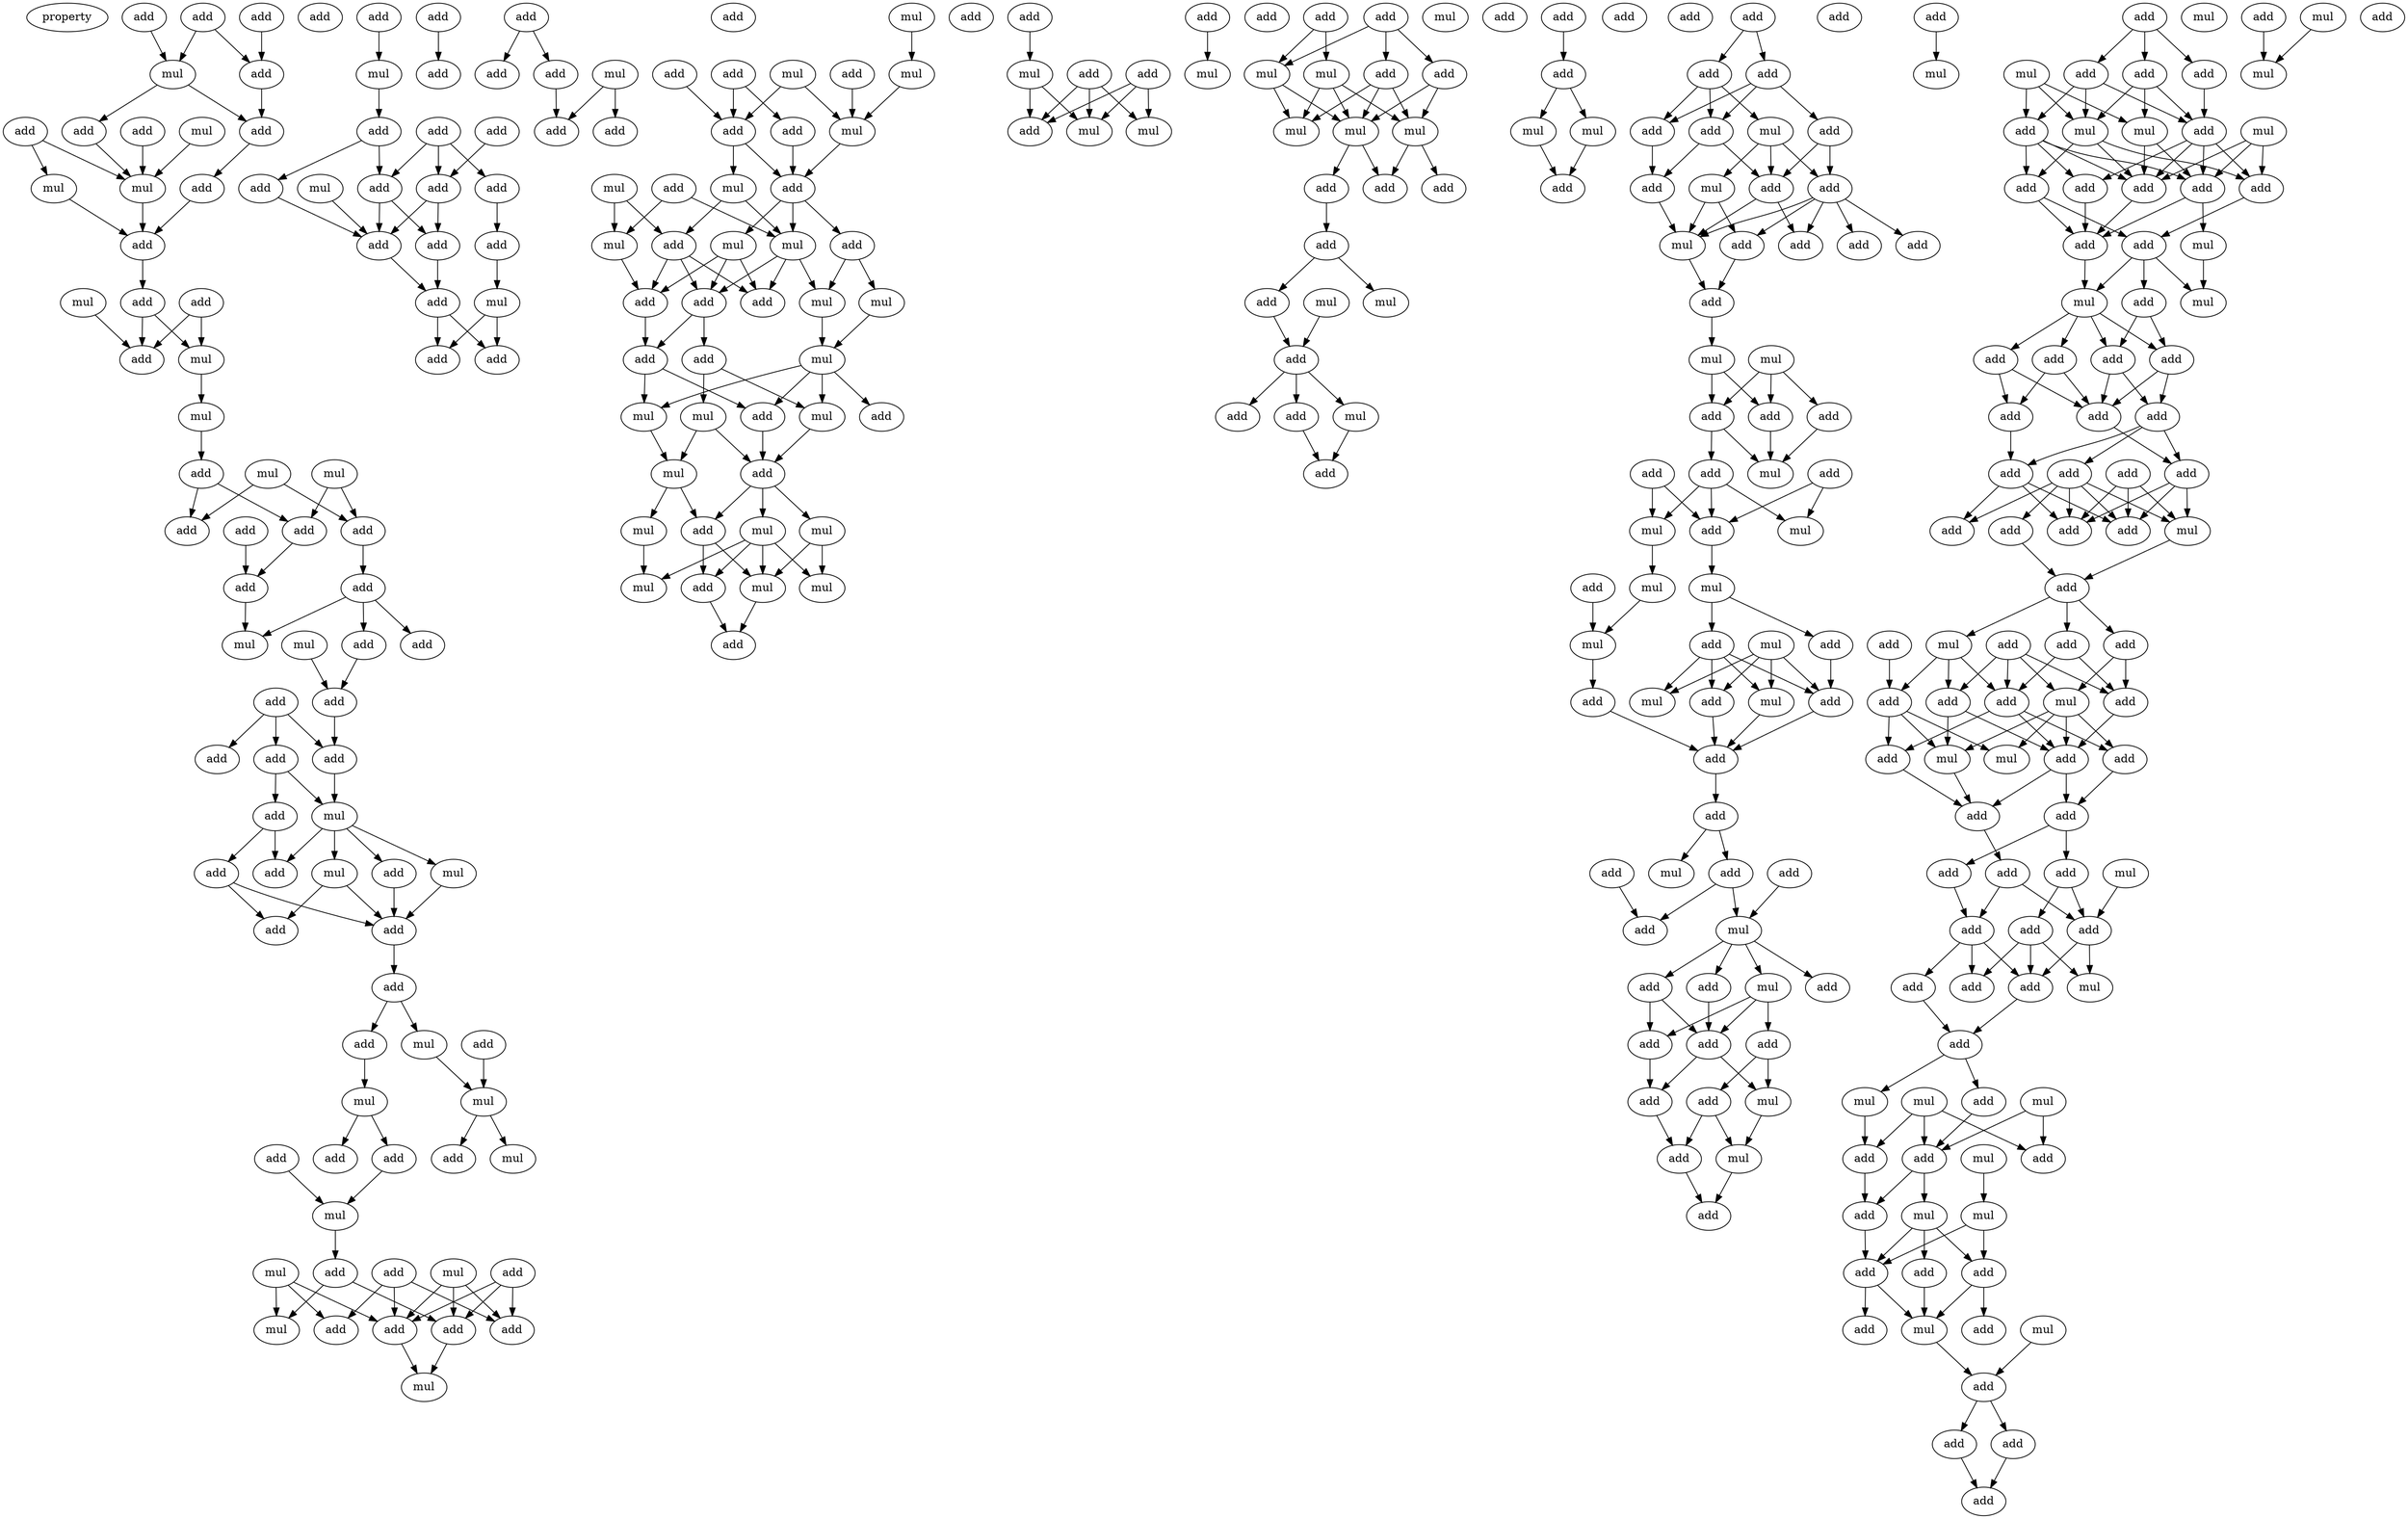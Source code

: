 digraph {
    node [fontcolor=black]
    property [mul=2,lf=1.6]
    0 [ label = add ];
    1 [ label = add ];
    2 [ label = add ];
    3 [ label = add ];
    4 [ label = mul ];
    5 [ label = add ];
    6 [ label = add ];
    7 [ label = add ];
    8 [ label = mul ];
    9 [ label = add ];
    10 [ label = add ];
    11 [ label = mul ];
    12 [ label = add ];
    13 [ label = mul ];
    14 [ label = add ];
    15 [ label = mul ];
    16 [ label = add ];
    17 [ label = add ];
    18 [ label = add ];
    19 [ label = mul ];
    20 [ label = mul ];
    21 [ label = mul ];
    22 [ label = mul ];
    23 [ label = add ];
    24 [ label = add ];
    25 [ label = add ];
    26 [ label = add ];
    27 [ label = add ];
    28 [ label = add ];
    29 [ label = add ];
    30 [ label = mul ];
    31 [ label = mul ];
    32 [ label = add ];
    33 [ label = add ];
    34 [ label = add ];
    35 [ label = add ];
    36 [ label = add ];
    37 [ label = add ];
    38 [ label = add ];
    39 [ label = add ];
    40 [ label = mul ];
    41 [ label = add ];
    42 [ label = mul ];
    43 [ label = add ];
    44 [ label = mul ];
    45 [ label = add ];
    46 [ label = add ];
    47 [ label = add ];
    48 [ label = add ];
    49 [ label = add ];
    50 [ label = add ];
    51 [ label = mul ];
    52 [ label = mul ];
    53 [ label = mul ];
    54 [ label = add ];
    55 [ label = mul ];
    56 [ label = add ];
    57 [ label = add ];
    58 [ label = add ];
    59 [ label = mul ];
    60 [ label = mul ];
    61 [ label = add ];
    62 [ label = add ];
    63 [ label = add ];
    64 [ label = mul ];
    65 [ label = mul ];
    66 [ label = add ];
    67 [ label = add ];
    68 [ label = add ];
    69 [ label = add ];
    70 [ label = mul ];
    71 [ label = add ];
    72 [ label = add ];
    73 [ label = add ];
    74 [ label = mul ];
    75 [ label = add ];
    76 [ label = add ];
    77 [ label = add ];
    78 [ label = add ];
    79 [ label = add ];
    80 [ label = mul ];
    81 [ label = add ];
    82 [ label = add ];
    83 [ label = add ];
    84 [ label = add ];
    85 [ label = add ];
    86 [ label = mul ];
    87 [ label = add ];
    88 [ label = add ];
    89 [ label = add ];
    90 [ label = add ];
    91 [ label = add ];
    92 [ label = mul ];
    93 [ label = add ];
    94 [ label = add ];
    95 [ label = add ];
    96 [ label = add ];
    97 [ label = mul ];
    98 [ label = add ];
    99 [ label = mul ];
    100 [ label = add ];
    101 [ label = mul ];
    102 [ label = add ];
    103 [ label = add ];
    104 [ label = add ];
    105 [ label = add ];
    106 [ label = mul ];
    107 [ label = add ];
    108 [ label = mul ];
    109 [ label = mul ];
    110 [ label = add ];
    111 [ label = mul ];
    112 [ label = mul ];
    113 [ label = mul ];
    114 [ label = add ];
    115 [ label = add ];
    116 [ label = mul ];
    117 [ label = add ];
    118 [ label = add ];
    119 [ label = add ];
    120 [ label = mul ];
    121 [ label = add ];
    122 [ label = add ];
    123 [ label = mul ];
    124 [ label = add ];
    125 [ label = mul ];
    126 [ label = mul ];
    127 [ label = mul ];
    128 [ label = add ];
    129 [ label = mul ];
    130 [ label = add ];
    131 [ label = mul ];
    132 [ label = add ];
    133 [ label = mul ];
    134 [ label = mul ];
    135 [ label = mul ];
    136 [ label = mul ];
    137 [ label = add ];
    138 [ label = mul ];
    139 [ label = add ];
    140 [ label = add ];
    141 [ label = mul ];
    142 [ label = add ];
    143 [ label = add ];
    144 [ label = mul ];
    145 [ label = mul ];
    146 [ label = add ];
    147 [ label = add ];
    148 [ label = mul ];
    149 [ label = add ];
    150 [ label = add ];
    151 [ label = add ];
    152 [ label = mul ];
    153 [ label = add ];
    154 [ label = add ];
    155 [ label = mul ];
    156 [ label = mul ];
    157 [ label = mul ];
    158 [ label = mul ];
    159 [ label = add ];
    160 [ label = mul ];
    161 [ label = add ];
    162 [ label = add ];
    163 [ label = add ];
    164 [ label = add ];
    165 [ label = add ];
    166 [ label = mul ];
    167 [ label = mul ];
    168 [ label = add ];
    169 [ label = add ];
    170 [ label = mul ];
    171 [ label = add ];
    172 [ label = add ];
    173 [ label = add ];
    174 [ label = add ];
    175 [ label = mul ];
    176 [ label = add ];
    177 [ label = mul ];
    178 [ label = add ];
    179 [ label = add ];
    180 [ label = add ];
    181 [ label = add ];
    182 [ label = add ];
    183 [ label = add ];
    184 [ label = add ];
    185 [ label = add ];
    186 [ label = mul ];
    187 [ label = add ];
    188 [ label = mul ];
    189 [ label = add ];
    190 [ label = add ];
    191 [ label = mul ];
    192 [ label = add ];
    193 [ label = add ];
    194 [ label = add ];
    195 [ label = add ];
    196 [ label = add ];
    197 [ label = mul ];
    198 [ label = mul ];
    199 [ label = add ];
    200 [ label = add ];
    201 [ label = add ];
    202 [ label = add ];
    203 [ label = mul ];
    204 [ label = add ];
    205 [ label = add ];
    206 [ label = mul ];
    207 [ label = add ];
    208 [ label = mul ];
    209 [ label = add ];
    210 [ label = mul ];
    211 [ label = mul ];
    212 [ label = mul ];
    213 [ label = add ];
    214 [ label = mul ];
    215 [ label = add ];
    216 [ label = add ];
    217 [ label = mul ];
    218 [ label = mul ];
    219 [ label = add ];
    220 [ label = add ];
    221 [ label = add ];
    222 [ label = add ];
    223 [ label = add ];
    224 [ label = mul ];
    225 [ label = add ];
    226 [ label = add ];
    227 [ label = add ];
    228 [ label = mul ];
    229 [ label = add ];
    230 [ label = add ];
    231 [ label = add ];
    232 [ label = mul ];
    233 [ label = add ];
    234 [ label = add ];
    235 [ label = add ];
    236 [ label = add ];
    237 [ label = mul ];
    238 [ label = add ];
    239 [ label = add ];
    240 [ label = mul ];
    241 [ label = add ];
    242 [ label = add ];
    243 [ label = add ];
    244 [ label = mul ];
    245 [ label = add ];
    246 [ label = add ];
    247 [ label = add ];
    248 [ label = mul ];
    249 [ label = add ];
    250 [ label = mul ];
    251 [ label = mul ];
    252 [ label = mul ];
    253 [ label = add ];
    254 [ label = mul ];
    255 [ label = add ];
    256 [ label = add ];
    257 [ label = add ];
    258 [ label = add ];
    259 [ label = add ];
    260 [ label = add ];
    261 [ label = add ];
    262 [ label = add ];
    263 [ label = mul ];
    264 [ label = mul ];
    265 [ label = mul ];
    266 [ label = add ];
    267 [ label = add ];
    268 [ label = add ];
    269 [ label = add ];
    270 [ label = add ];
    271 [ label = add ];
    272 [ label = add ];
    273 [ label = add ];
    274 [ label = add ];
    275 [ label = add ];
    276 [ label = add ];
    277 [ label = add ];
    278 [ label = add ];
    279 [ label = add ];
    280 [ label = add ];
    281 [ label = mul ];
    282 [ label = add ];
    283 [ label = add ];
    284 [ label = mul ];
    285 [ label = add ];
    286 [ label = add ];
    287 [ label = add ];
    288 [ label = add ];
    289 [ label = mul ];
    290 [ label = add ];
    291 [ label = add ];
    292 [ label = add ];
    293 [ label = add ];
    294 [ label = add ];
    295 [ label = add ];
    296 [ label = mul ];
    297 [ label = mul ];
    298 [ label = add ];
    299 [ label = add ];
    300 [ label = add ];
    301 [ label = add ];
    302 [ label = mul ];
    303 [ label = add ];
    304 [ label = add ];
    305 [ label = add ];
    306 [ label = add ];
    307 [ label = add ];
    308 [ label = add ];
    309 [ label = add ];
    310 [ label = mul ];
    311 [ label = add ];
    312 [ label = add ];
    313 [ label = mul ];
    314 [ label = mul ];
    315 [ label = add ];
    316 [ label = mul ];
    317 [ label = add ];
    318 [ label = add ];
    319 [ label = mul ];
    320 [ label = add ];
    321 [ label = mul ];
    322 [ label = add ];
    323 [ label = mul ];
    324 [ label = add ];
    325 [ label = add ];
    326 [ label = add ];
    327 [ label = add ];
    328 [ label = add ];
    329 [ label = mul ];
    330 [ label = mul ];
    331 [ label = add ];
    332 [ label = add ];
    333 [ label = add ];
    334 [ label = add ];
    335 [ label = add ];
    336 [ label = mul ];
    337 [ label = add ];
    338 [ label = mul ];
    0 -> 4 [ name = 0 ];
    1 -> 4 [ name = 1 ];
    1 -> 5 [ name = 2 ];
    3 -> 5 [ name = 3 ];
    4 -> 6 [ name = 4 ];
    4 -> 10 [ name = 5 ];
    5 -> 10 [ name = 6 ];
    6 -> 13 [ name = 7 ];
    7 -> 13 [ name = 8 ];
    8 -> 13 [ name = 9 ];
    9 -> 11 [ name = 10 ];
    9 -> 13 [ name = 11 ];
    10 -> 12 [ name = 12 ];
    11 -> 14 [ name = 13 ];
    12 -> 14 [ name = 14 ];
    13 -> 14 [ name = 15 ];
    14 -> 17 [ name = 16 ];
    15 -> 18 [ name = 17 ];
    16 -> 18 [ name = 18 ];
    16 -> 19 [ name = 19 ];
    17 -> 18 [ name = 20 ];
    17 -> 19 [ name = 21 ];
    19 -> 20 [ name = 22 ];
    20 -> 23 [ name = 23 ];
    21 -> 24 [ name = 24 ];
    21 -> 26 [ name = 25 ];
    22 -> 26 [ name = 26 ];
    22 -> 27 [ name = 27 ];
    23 -> 24 [ name = 28 ];
    23 -> 27 [ name = 29 ];
    25 -> 28 [ name = 30 ];
    26 -> 29 [ name = 31 ];
    27 -> 28 [ name = 32 ];
    28 -> 30 [ name = 33 ];
    29 -> 30 [ name = 34 ];
    29 -> 32 [ name = 35 ];
    29 -> 33 [ name = 36 ];
    31 -> 34 [ name = 37 ];
    32 -> 34 [ name = 38 ];
    34 -> 36 [ name = 39 ];
    35 -> 36 [ name = 40 ];
    35 -> 37 [ name = 41 ];
    35 -> 38 [ name = 42 ];
    36 -> 40 [ name = 43 ];
    37 -> 39 [ name = 44 ];
    37 -> 40 [ name = 45 ];
    39 -> 41 [ name = 46 ];
    39 -> 43 [ name = 47 ];
    40 -> 42 [ name = 48 ];
    40 -> 43 [ name = 49 ];
    40 -> 44 [ name = 50 ];
    40 -> 45 [ name = 51 ];
    41 -> 46 [ name = 52 ];
    41 -> 47 [ name = 53 ];
    42 -> 46 [ name = 54 ];
    42 -> 47 [ name = 55 ];
    44 -> 46 [ name = 56 ];
    45 -> 46 [ name = 57 ];
    46 -> 48 [ name = 58 ];
    48 -> 50 [ name = 59 ];
    48 -> 51 [ name = 60 ];
    49 -> 52 [ name = 61 ];
    50 -> 53 [ name = 62 ];
    51 -> 52 [ name = 63 ];
    52 -> 55 [ name = 64 ];
    52 -> 58 [ name = 65 ];
    53 -> 54 [ name = 66 ];
    53 -> 57 [ name = 67 ];
    56 -> 59 [ name = 68 ];
    57 -> 59 [ name = 69 ];
    59 -> 61 [ name = 70 ];
    60 -> 65 [ name = 71 ];
    60 -> 68 [ name = 72 ];
    60 -> 69 [ name = 73 ];
    61 -> 65 [ name = 74 ];
    61 -> 66 [ name = 75 ];
    62 -> 67 [ name = 76 ];
    62 -> 68 [ name = 77 ];
    62 -> 69 [ name = 78 ];
    63 -> 66 [ name = 79 ];
    63 -> 67 [ name = 80 ];
    63 -> 68 [ name = 81 ];
    64 -> 66 [ name = 82 ];
    64 -> 67 [ name = 83 ];
    64 -> 68 [ name = 84 ];
    66 -> 70 [ name = 85 ];
    68 -> 70 [ name = 86 ];
    71 -> 74 [ name = 87 ];
    72 -> 73 [ name = 88 ];
    74 -> 75 [ name = 89 ];
    75 -> 79 [ name = 90 ];
    75 -> 81 [ name = 91 ];
    76 -> 78 [ name = 92 ];
    77 -> 78 [ name = 93 ];
    77 -> 81 [ name = 94 ];
    77 -> 82 [ name = 95 ];
    78 -> 83 [ name = 96 ];
    78 -> 84 [ name = 97 ];
    79 -> 83 [ name = 98 ];
    80 -> 83 [ name = 99 ];
    81 -> 83 [ name = 100 ];
    81 -> 84 [ name = 101 ];
    82 -> 85 [ name = 102 ];
    83 -> 87 [ name = 103 ];
    84 -> 87 [ name = 104 ];
    85 -> 86 [ name = 105 ];
    86 -> 88 [ name = 106 ];
    86 -> 89 [ name = 107 ];
    87 -> 88 [ name = 108 ];
    87 -> 89 [ name = 109 ];
    90 -> 91 [ name = 110 ];
    90 -> 93 [ name = 111 ];
    92 -> 95 [ name = 112 ];
    92 -> 96 [ name = 113 ];
    93 -> 95 [ name = 114 ];
    97 -> 101 [ name = 115 ];
    98 -> 106 [ name = 116 ];
    99 -> 104 [ name = 117 ];
    99 -> 106 [ name = 118 ];
    100 -> 104 [ name = 119 ];
    100 -> 105 [ name = 120 ];
    101 -> 106 [ name = 121 ];
    102 -> 104 [ name = 122 ];
    104 -> 109 [ name = 123 ];
    104 -> 110 [ name = 124 ];
    105 -> 110 [ name = 125 ];
    106 -> 110 [ name = 126 ];
    107 -> 112 [ name = 127 ];
    107 -> 113 [ name = 128 ];
    108 -> 113 [ name = 129 ];
    108 -> 114 [ name = 130 ];
    109 -> 112 [ name = 131 ];
    109 -> 114 [ name = 132 ];
    110 -> 111 [ name = 133 ];
    110 -> 112 [ name = 134 ];
    110 -> 115 [ name = 135 ];
    111 -> 117 [ name = 136 ];
    111 -> 118 [ name = 137 ];
    111 -> 119 [ name = 138 ];
    112 -> 117 [ name = 139 ];
    112 -> 119 [ name = 140 ];
    112 -> 120 [ name = 141 ];
    113 -> 118 [ name = 142 ];
    114 -> 117 [ name = 143 ];
    114 -> 118 [ name = 144 ];
    114 -> 119 [ name = 145 ];
    115 -> 116 [ name = 146 ];
    115 -> 120 [ name = 147 ];
    116 -> 123 [ name = 148 ];
    117 -> 121 [ name = 149 ];
    117 -> 122 [ name = 150 ];
    118 -> 121 [ name = 151 ];
    120 -> 123 [ name = 152 ];
    121 -> 127 [ name = 153 ];
    121 -> 128 [ name = 154 ];
    122 -> 125 [ name = 155 ];
    122 -> 126 [ name = 156 ];
    123 -> 124 [ name = 157 ];
    123 -> 125 [ name = 158 ];
    123 -> 127 [ name = 159 ];
    123 -> 128 [ name = 160 ];
    125 -> 130 [ name = 161 ];
    126 -> 129 [ name = 162 ];
    126 -> 130 [ name = 163 ];
    127 -> 129 [ name = 164 ];
    128 -> 130 [ name = 165 ];
    129 -> 131 [ name = 166 ];
    129 -> 132 [ name = 167 ];
    130 -> 132 [ name = 168 ];
    130 -> 133 [ name = 169 ];
    130 -> 134 [ name = 170 ];
    131 -> 138 [ name = 171 ];
    132 -> 136 [ name = 172 ];
    132 -> 137 [ name = 173 ];
    133 -> 135 [ name = 174 ];
    133 -> 136 [ name = 175 ];
    134 -> 135 [ name = 176 ];
    134 -> 136 [ name = 177 ];
    134 -> 137 [ name = 178 ];
    134 -> 138 [ name = 179 ];
    136 -> 139 [ name = 180 ];
    137 -> 139 [ name = 181 ];
    140 -> 141 [ name = 182 ];
    141 -> 145 [ name = 183 ];
    141 -> 147 [ name = 184 ];
    142 -> 144 [ name = 185 ];
    142 -> 145 [ name = 186 ];
    142 -> 147 [ name = 187 ];
    143 -> 144 [ name = 188 ];
    143 -> 145 [ name = 189 ];
    143 -> 147 [ name = 190 ];
    146 -> 148 [ name = 191 ];
    150 -> 152 [ name = 192 ];
    150 -> 155 [ name = 193 ];
    151 -> 153 [ name = 194 ];
    151 -> 154 [ name = 195 ];
    151 -> 155 [ name = 196 ];
    152 -> 156 [ name = 197 ];
    152 -> 157 [ name = 198 ];
    152 -> 158 [ name = 199 ];
    153 -> 156 [ name = 200 ];
    153 -> 157 [ name = 201 ];
    153 -> 158 [ name = 202 ];
    154 -> 157 [ name = 203 ];
    154 -> 158 [ name = 204 ];
    155 -> 156 [ name = 205 ];
    155 -> 157 [ name = 206 ];
    157 -> 162 [ name = 207 ];
    157 -> 163 [ name = 208 ];
    158 -> 159 [ name = 209 ];
    158 -> 162 [ name = 210 ];
    163 -> 164 [ name = 211 ];
    164 -> 165 [ name = 212 ];
    164 -> 167 [ name = 213 ];
    165 -> 168 [ name = 214 ];
    166 -> 168 [ name = 215 ];
    168 -> 169 [ name = 216 ];
    168 -> 170 [ name = 217 ];
    168 -> 171 [ name = 218 ];
    170 -> 172 [ name = 219 ];
    171 -> 172 [ name = 220 ];
    173 -> 174 [ name = 221 ];
    174 -> 175 [ name = 222 ];
    174 -> 177 [ name = 223 ];
    175 -> 178 [ name = 224 ];
    177 -> 178 [ name = 225 ];
    180 -> 181 [ name = 226 ];
    180 -> 182 [ name = 227 ];
    181 -> 184 [ name = 228 ];
    181 -> 185 [ name = 229 ];
    181 -> 186 [ name = 230 ];
    182 -> 183 [ name = 231 ];
    182 -> 184 [ name = 232 ];
    182 -> 185 [ name = 233 ];
    183 -> 189 [ name = 234 ];
    183 -> 190 [ name = 235 ];
    184 -> 187 [ name = 236 ];
    185 -> 187 [ name = 237 ];
    185 -> 189 [ name = 238 ];
    186 -> 188 [ name = 239 ];
    186 -> 189 [ name = 240 ];
    186 -> 190 [ name = 241 ];
    187 -> 191 [ name = 242 ];
    188 -> 191 [ name = 243 ];
    188 -> 195 [ name = 244 ];
    189 -> 191 [ name = 245 ];
    189 -> 193 [ name = 246 ];
    190 -> 191 [ name = 247 ];
    190 -> 192 [ name = 248 ];
    190 -> 193 [ name = 249 ];
    190 -> 194 [ name = 250 ];
    190 -> 195 [ name = 251 ];
    191 -> 196 [ name = 252 ];
    195 -> 196 [ name = 253 ];
    196 -> 197 [ name = 254 ];
    197 -> 199 [ name = 255 ];
    197 -> 200 [ name = 256 ];
    198 -> 199 [ name = 257 ];
    198 -> 200 [ name = 258 ];
    198 -> 201 [ name = 259 ];
    199 -> 203 [ name = 260 ];
    200 -> 203 [ name = 261 ];
    200 -> 204 [ name = 262 ];
    201 -> 203 [ name = 263 ];
    202 -> 207 [ name = 264 ];
    202 -> 208 [ name = 265 ];
    204 -> 206 [ name = 266 ];
    204 -> 207 [ name = 267 ];
    204 -> 208 [ name = 268 ];
    205 -> 206 [ name = 269 ];
    205 -> 207 [ name = 270 ];
    206 -> 210 [ name = 271 ];
    207 -> 211 [ name = 272 ];
    209 -> 214 [ name = 273 ];
    210 -> 214 [ name = 274 ];
    211 -> 213 [ name = 275 ];
    211 -> 215 [ name = 276 ];
    212 -> 216 [ name = 277 ];
    212 -> 217 [ name = 278 ];
    212 -> 218 [ name = 279 ];
    212 -> 220 [ name = 280 ];
    213 -> 216 [ name = 281 ];
    213 -> 217 [ name = 282 ];
    213 -> 218 [ name = 283 ];
    213 -> 220 [ name = 284 ];
    214 -> 219 [ name = 285 ];
    215 -> 220 [ name = 286 ];
    216 -> 221 [ name = 287 ];
    217 -> 221 [ name = 288 ];
    219 -> 221 [ name = 289 ];
    220 -> 221 [ name = 290 ];
    221 -> 222 [ name = 291 ];
    222 -> 223 [ name = 292 ];
    222 -> 224 [ name = 293 ];
    223 -> 227 [ name = 294 ];
    223 -> 228 [ name = 295 ];
    225 -> 227 [ name = 296 ];
    226 -> 228 [ name = 297 ];
    228 -> 229 [ name = 298 ];
    228 -> 230 [ name = 299 ];
    228 -> 232 [ name = 300 ];
    228 -> 233 [ name = 301 ];
    229 -> 234 [ name = 302 ];
    230 -> 234 [ name = 303 ];
    230 -> 236 [ name = 304 ];
    232 -> 234 [ name = 305 ];
    232 -> 235 [ name = 306 ];
    232 -> 236 [ name = 307 ];
    234 -> 237 [ name = 308 ];
    234 -> 238 [ name = 309 ];
    235 -> 237 [ name = 310 ];
    235 -> 239 [ name = 311 ];
    236 -> 238 [ name = 312 ];
    237 -> 240 [ name = 313 ];
    238 -> 242 [ name = 314 ];
    239 -> 240 [ name = 315 ];
    239 -> 242 [ name = 316 ];
    240 -> 243 [ name = 317 ];
    241 -> 244 [ name = 318 ];
    242 -> 243 [ name = 319 ];
    245 -> 246 [ name = 320 ];
    245 -> 247 [ name = 321 ];
    245 -> 249 [ name = 322 ];
    246 -> 253 [ name = 323 ];
    246 -> 254 [ name = 324 ];
    246 -> 255 [ name = 325 ];
    247 -> 253 [ name = 326 ];
    248 -> 251 [ name = 327 ];
    248 -> 254 [ name = 328 ];
    248 -> 255 [ name = 329 ];
    249 -> 251 [ name = 330 ];
    249 -> 253 [ name = 331 ];
    249 -> 254 [ name = 332 ];
    251 -> 256 [ name = 333 ];
    251 -> 259 [ name = 334 ];
    252 -> 256 [ name = 335 ];
    252 -> 258 [ name = 336 ];
    252 -> 259 [ name = 337 ];
    253 -> 256 [ name = 338 ];
    253 -> 257 [ name = 339 ];
    253 -> 258 [ name = 340 ];
    253 -> 259 [ name = 341 ];
    254 -> 258 [ name = 342 ];
    254 -> 259 [ name = 343 ];
    254 -> 260 [ name = 344 ];
    255 -> 256 [ name = 345 ];
    255 -> 257 [ name = 346 ];
    255 -> 259 [ name = 347 ];
    255 -> 260 [ name = 348 ];
    256 -> 262 [ name = 349 ];
    256 -> 263 [ name = 350 ];
    257 -> 262 [ name = 351 ];
    258 -> 261 [ name = 352 ];
    259 -> 262 [ name = 353 ];
    260 -> 261 [ name = 354 ];
    260 -> 262 [ name = 355 ];
    261 -> 264 [ name = 356 ];
    261 -> 265 [ name = 357 ];
    261 -> 266 [ name = 358 ];
    262 -> 265 [ name = 359 ];
    263 -> 264 [ name = 360 ];
    265 -> 267 [ name = 361 ];
    265 -> 268 [ name = 362 ];
    265 -> 269 [ name = 363 ];
    265 -> 270 [ name = 364 ];
    266 -> 268 [ name = 365 ];
    266 -> 269 [ name = 366 ];
    267 -> 272 [ name = 367 ];
    267 -> 273 [ name = 368 ];
    268 -> 271 [ name = 369 ];
    268 -> 272 [ name = 370 ];
    269 -> 271 [ name = 371 ];
    269 -> 272 [ name = 372 ];
    270 -> 272 [ name = 373 ];
    270 -> 273 [ name = 374 ];
    271 -> 274 [ name = 375 ];
    271 -> 276 [ name = 376 ];
    271 -> 277 [ name = 377 ];
    272 -> 274 [ name = 378 ];
    273 -> 276 [ name = 379 ];
    274 -> 279 [ name = 380 ];
    274 -> 280 [ name = 381 ];
    274 -> 281 [ name = 382 ];
    275 -> 279 [ name = 383 ];
    275 -> 280 [ name = 384 ];
    275 -> 281 [ name = 385 ];
    276 -> 278 [ name = 386 ];
    276 -> 279 [ name = 387 ];
    276 -> 280 [ name = 388 ];
    277 -> 278 [ name = 389 ];
    277 -> 279 [ name = 390 ];
    277 -> 280 [ name = 391 ];
    277 -> 281 [ name = 392 ];
    277 -> 282 [ name = 393 ];
    281 -> 283 [ name = 394 ];
    282 -> 283 [ name = 395 ];
    283 -> 284 [ name = 396 ];
    283 -> 285 [ name = 397 ];
    283 -> 288 [ name = 398 ];
    284 -> 291 [ name = 399 ];
    284 -> 292 [ name = 400 ];
    284 -> 293 [ name = 401 ];
    285 -> 290 [ name = 402 ];
    285 -> 293 [ name = 403 ];
    286 -> 292 [ name = 404 ];
    287 -> 289 [ name = 405 ];
    287 -> 290 [ name = 406 ];
    287 -> 291 [ name = 407 ];
    287 -> 293 [ name = 408 ];
    288 -> 289 [ name = 409 ];
    288 -> 290 [ name = 410 ];
    289 -> 295 [ name = 411 ];
    289 -> 296 [ name = 412 ];
    289 -> 297 [ name = 413 ];
    289 -> 298 [ name = 414 ];
    290 -> 298 [ name = 415 ];
    291 -> 296 [ name = 416 ];
    291 -> 298 [ name = 417 ];
    292 -> 294 [ name = 418 ];
    292 -> 296 [ name = 419 ];
    292 -> 297 [ name = 420 ];
    293 -> 294 [ name = 421 ];
    293 -> 295 [ name = 422 ];
    293 -> 298 [ name = 423 ];
    294 -> 300 [ name = 424 ];
    295 -> 299 [ name = 425 ];
    296 -> 300 [ name = 426 ];
    298 -> 299 [ name = 427 ];
    298 -> 300 [ name = 428 ];
    299 -> 303 [ name = 429 ];
    299 -> 304 [ name = 430 ];
    300 -> 301 [ name = 431 ];
    301 -> 306 [ name = 432 ];
    301 -> 307 [ name = 433 ];
    302 -> 307 [ name = 434 ];
    303 -> 306 [ name = 435 ];
    304 -> 305 [ name = 436 ];
    304 -> 307 [ name = 437 ];
    305 -> 308 [ name = 438 ];
    305 -> 310 [ name = 439 ];
    305 -> 311 [ name = 440 ];
    306 -> 308 [ name = 441 ];
    306 -> 309 [ name = 442 ];
    306 -> 311 [ name = 443 ];
    307 -> 308 [ name = 444 ];
    307 -> 310 [ name = 445 ];
    308 -> 312 [ name = 446 ];
    309 -> 312 [ name = 447 ];
    312 -> 313 [ name = 448 ];
    312 -> 315 [ name = 449 ];
    313 -> 318 [ name = 450 ];
    314 -> 317 [ name = 451 ];
    314 -> 320 [ name = 452 ];
    315 -> 317 [ name = 453 ];
    316 -> 317 [ name = 454 ];
    316 -> 318 [ name = 455 ];
    316 -> 320 [ name = 456 ];
    317 -> 322 [ name = 457 ];
    317 -> 323 [ name = 458 ];
    318 -> 322 [ name = 459 ];
    319 -> 321 [ name = 460 ];
    321 -> 324 [ name = 461 ];
    321 -> 325 [ name = 462 ];
    322 -> 324 [ name = 463 ];
    323 -> 324 [ name = 464 ];
    323 -> 325 [ name = 465 ];
    323 -> 326 [ name = 466 ];
    324 -> 327 [ name = 467 ];
    324 -> 330 [ name = 468 ];
    325 -> 328 [ name = 469 ];
    325 -> 330 [ name = 470 ];
    326 -> 330 [ name = 471 ];
    329 -> 331 [ name = 472 ];
    330 -> 331 [ name = 473 ];
    331 -> 333 [ name = 474 ];
    331 -> 334 [ name = 475 ];
    332 -> 338 [ name = 476 ];
    333 -> 337 [ name = 477 ];
    334 -> 337 [ name = 478 ];
    336 -> 338 [ name = 479 ];
}
